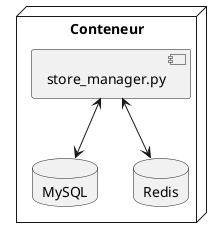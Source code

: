 @startuml
  node Conteneur {
    component "store_manager.py" 
    database "MySQL"
    database "Redis"
    "store_manager.py" <--> "MySQL"
    "store_manager.py" <--> "Redis"
  }
@enduml